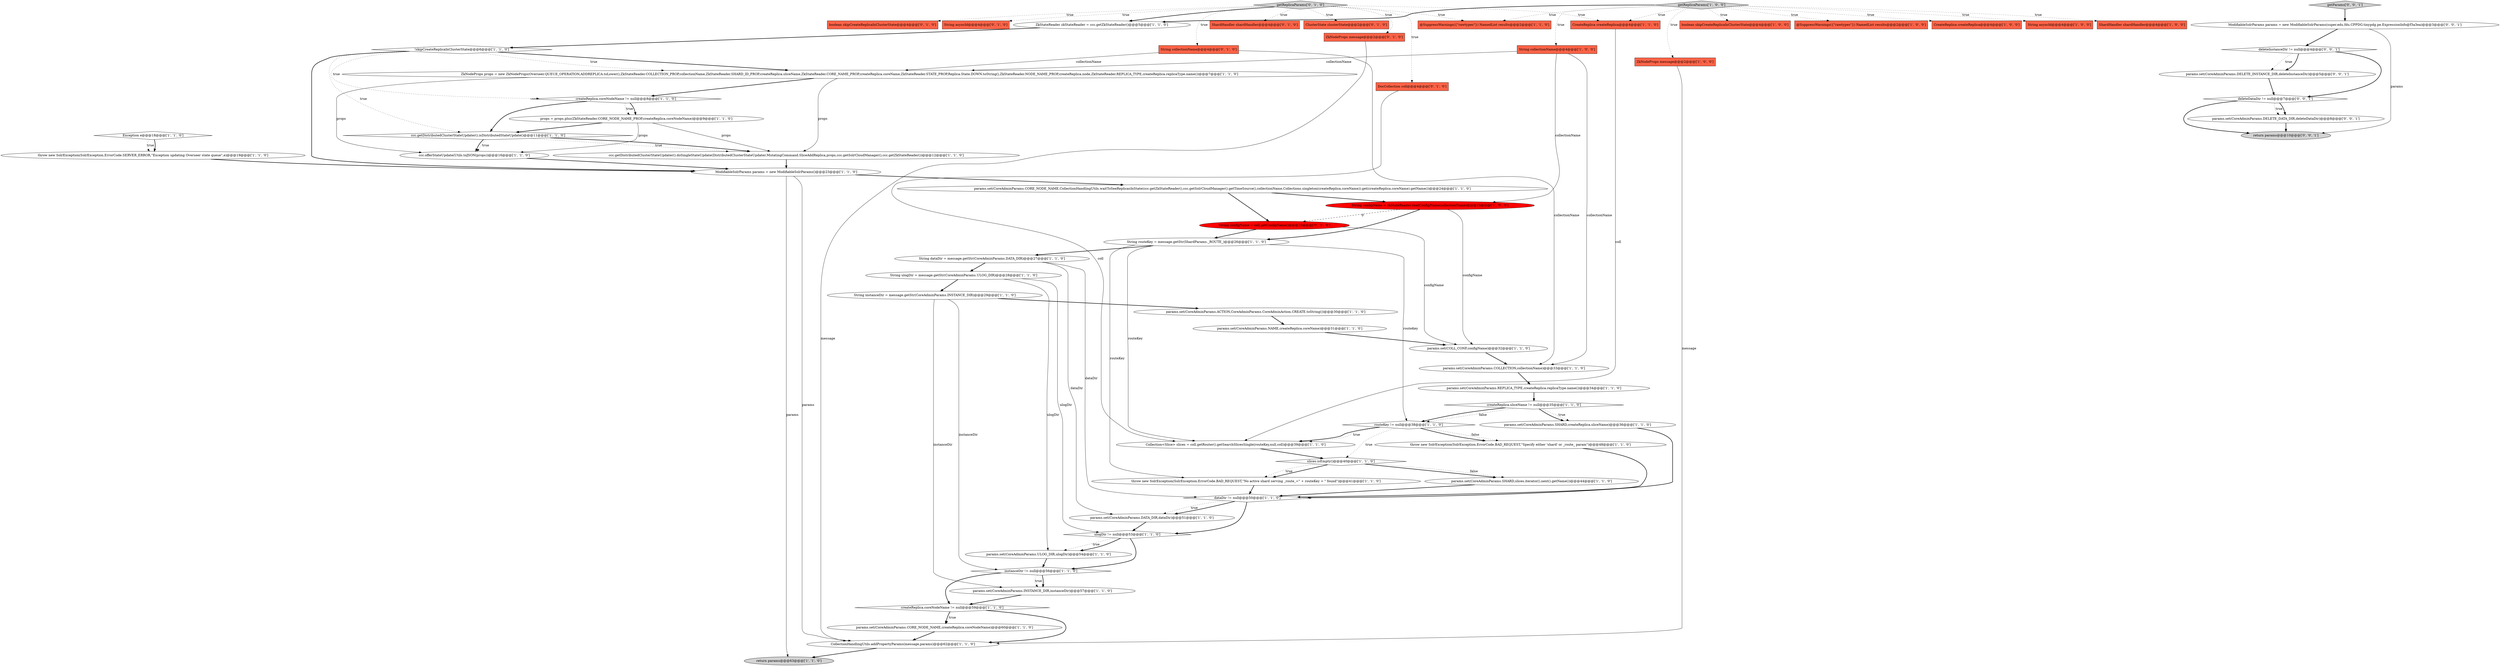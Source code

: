 digraph {
35 [style = filled, label = "params.set(CoreAdminParams.SHARD,slices.iterator().next().getName())@@@44@@@['1', '1', '0']", fillcolor = white, shape = ellipse image = "AAA0AAABBB1BBB"];
1 [style = filled, label = "ModifiableSolrParams params = new ModifiableSolrParams()@@@23@@@['1', '1', '0']", fillcolor = white, shape = ellipse image = "AAA0AAABBB1BBB"];
13 [style = filled, label = "params.set(CoreAdminParams.DATA_DIR,dataDir)@@@51@@@['1', '1', '0']", fillcolor = white, shape = ellipse image = "AAA0AAABBB1BBB"];
22 [style = filled, label = "ZkNodeProps message@@@2@@@['1', '0', '0']", fillcolor = tomato, shape = box image = "AAA0AAABBB1BBB"];
60 [style = filled, label = "deleteInstanceDir != null@@@4@@@['0', '0', '1']", fillcolor = white, shape = diamond image = "AAA0AAABBB3BBB"];
53 [style = filled, label = "ZkNodeProps message@@@2@@@['0', '1', '0']", fillcolor = tomato, shape = box image = "AAA0AAABBB2BBB"];
54 [style = filled, label = "String asyncId@@@4@@@['0', '1', '0']", fillcolor = tomato, shape = box image = "AAA0AAABBB2BBB"];
59 [style = filled, label = "params.set(CoreAdminParams.DELETE_INSTANCE_DIR,deleteInstanceDir)@@@5@@@['0', '0', '1']", fillcolor = white, shape = ellipse image = "AAA0AAABBB3BBB"];
49 [style = filled, label = "CreateReplica createReplica@@@4@@@['1', '1', '0']", fillcolor = tomato, shape = box image = "AAA0AAABBB1BBB"];
39 [style = filled, label = "boolean skipCreateReplicaInClusterState@@@4@@@['1', '0', '0']", fillcolor = tomato, shape = box image = "AAA0AAABBB1BBB"];
9 [style = filled, label = "return params@@@63@@@['1', '1', '0']", fillcolor = lightgray, shape = ellipse image = "AAA0AAABBB1BBB"];
63 [style = filled, label = "deleteDataDir != null@@@7@@@['0', '0', '1']", fillcolor = white, shape = diamond image = "AAA0AAABBB3BBB"];
17 [style = filled, label = "createReplica.coreNodeName != null@@@59@@@['1', '1', '0']", fillcolor = white, shape = diamond image = "AAA0AAABBB1BBB"];
41 [style = filled, label = "params.set(COLL_CONF,configName)@@@32@@@['1', '1', '0']", fillcolor = white, shape = ellipse image = "AAA0AAABBB1BBB"];
36 [style = filled, label = "ulogDir != null@@@53@@@['1', '1', '0']", fillcolor = white, shape = diamond image = "AAA0AAABBB1BBB"];
48 [style = filled, label = "ccc.getDistributedClusterStateUpdater().doSingleStateUpdate(DistributedClusterStateUpdater.MutatingCommand.SliceAddReplica,props,ccc.getSolrCloudManager(),ccc.getZkStateReader())@@@12@@@['1', '1', '0']", fillcolor = white, shape = ellipse image = "AAA0AAABBB1BBB"];
19 [style = filled, label = "instanceDir != null@@@56@@@['1', '1', '0']", fillcolor = white, shape = diamond image = "AAA0AAABBB1BBB"];
30 [style = filled, label = "createReplica.sliceName != null@@@35@@@['1', '1', '0']", fillcolor = white, shape = diamond image = "AAA0AAABBB1BBB"];
2 [style = filled, label = "slices.isEmpty()@@@40@@@['1', '1', '0']", fillcolor = white, shape = diamond image = "AAA0AAABBB1BBB"];
8 [style = filled, label = "String dataDir = message.getStr(CoreAdminParams.DATA_DIR)@@@27@@@['1', '1', '0']", fillcolor = white, shape = ellipse image = "AAA0AAABBB1BBB"];
55 [style = filled, label = "ShardHandler shardHandler@@@4@@@['0', '1', '0']", fillcolor = tomato, shape = box image = "AAA0AAABBB2BBB"];
10 [style = filled, label = "routeKey != null@@@38@@@['1', '1', '0']", fillcolor = white, shape = diamond image = "AAA0AAABBB1BBB"];
56 [style = filled, label = "ClusterState clusterState@@@2@@@['0', '1', '0']", fillcolor = tomato, shape = box image = "AAA0AAABBB2BBB"];
62 [style = filled, label = "ModifiableSolrParams params = new ModifiableSolrParams(super.edu.fdu.CPPDG.tinypdg.pe.ExpressionInfo@f3a3ea)@@@3@@@['0', '0', '1']", fillcolor = white, shape = ellipse image = "AAA0AAABBB3BBB"];
24 [style = filled, label = "ccc.offerStateUpdate(Utils.toJSON(props))@@@16@@@['1', '1', '0']", fillcolor = white, shape = ellipse image = "AAA0AAABBB1BBB"];
7 [style = filled, label = "dataDir != null@@@50@@@['1', '1', '0']", fillcolor = white, shape = diamond image = "AAA0AAABBB1BBB"];
20 [style = filled, label = "createReplica.coreNodeName != null@@@8@@@['1', '1', '0']", fillcolor = white, shape = diamond image = "AAA0AAABBB1BBB"];
25 [style = filled, label = "!skipCreateReplicaInClusterState@@@6@@@['1', '1', '0']", fillcolor = white, shape = diamond image = "AAA0AAABBB1BBB"];
51 [style = filled, label = "boolean skipCreateReplicaInClusterState@@@4@@@['0', '1', '0']", fillcolor = tomato, shape = box image = "AAA0AAABBB2BBB"];
32 [style = filled, label = "String collectionName@@@4@@@['1', '0', '0']", fillcolor = tomato, shape = box image = "AAA0AAABBB1BBB"];
57 [style = filled, label = "String collectionName@@@4@@@['0', '1', '0']", fillcolor = tomato, shape = box image = "AAA0AAABBB2BBB"];
40 [style = filled, label = "ZkStateReader zkStateReader = ccc.getZkStateReader()@@@5@@@['1', '1', '0']", fillcolor = white, shape = ellipse image = "AAA0AAABBB1BBB"];
4 [style = filled, label = "CollectionHandlingUtils.addPropertyParams(message,params)@@@62@@@['1', '1', '0']", fillcolor = white, shape = ellipse image = "AAA0AAABBB1BBB"];
5 [style = filled, label = "@SuppressWarnings({\"rawtypes\"}) NamedList results@@@2@@@['1', '0', '0']", fillcolor = tomato, shape = box image = "AAA0AAABBB1BBB"];
42 [style = filled, label = "Collection<Slice> slices = coll.getRouter().getSearchSlicesSingle(routeKey,null,coll)@@@39@@@['1', '1', '0']", fillcolor = white, shape = ellipse image = "AAA0AAABBB1BBB"];
64 [style = filled, label = "return params@@@10@@@['0', '0', '1']", fillcolor = lightgray, shape = ellipse image = "AAA0AAABBB3BBB"];
18 [style = filled, label = "String configName = zkStateReader.readConfigName(collectionName)@@@25@@@['1', '0', '0']", fillcolor = red, shape = ellipse image = "AAA1AAABBB1BBB"];
34 [style = filled, label = "throw new SolrException(SolrException.ErrorCode.BAD_REQUEST,\"No active shard serving _route_=\" + routeKey + \" found\")@@@41@@@['1', '1', '0']", fillcolor = white, shape = ellipse image = "AAA0AAABBB1BBB"];
47 [style = filled, label = "String instanceDir = message.getStr(CoreAdminParams.INSTANCE_DIR)@@@29@@@['1', '1', '0']", fillcolor = white, shape = ellipse image = "AAA0AAABBB1BBB"];
31 [style = filled, label = "params.set(CoreAdminParams.COLLECTION,collectionName)@@@33@@@['1', '1', '0']", fillcolor = white, shape = ellipse image = "AAA0AAABBB1BBB"];
21 [style = filled, label = "params.set(CoreAdminParams.CORE_NODE_NAME,createReplica.coreNodeName)@@@60@@@['1', '1', '0']", fillcolor = white, shape = ellipse image = "AAA0AAABBB1BBB"];
44 [style = filled, label = "params.set(CoreAdminParams.ACTION,CoreAdminParams.CoreAdminAction.CREATE.toString())@@@30@@@['1', '1', '0']", fillcolor = white, shape = ellipse image = "AAA0AAABBB1BBB"];
61 [style = filled, label = "params.set(CoreAdminParams.DELETE_DATA_DIR,deleteDataDir)@@@8@@@['0', '0', '1']", fillcolor = white, shape = ellipse image = "AAA0AAABBB3BBB"];
37 [style = filled, label = "@SuppressWarnings({\"rawtypes\"}) NamedList results@@@2@@@['1', '1', '0']", fillcolor = tomato, shape = box image = "AAA0AAABBB1BBB"];
27 [style = filled, label = "params.set(CoreAdminParams.REPLICA_TYPE,createReplica.replicaType.name())@@@34@@@['1', '1', '0']", fillcolor = white, shape = ellipse image = "AAA0AAABBB1BBB"];
3 [style = filled, label = "params.set(CoreAdminParams.NAME,createReplica.coreName)@@@31@@@['1', '1', '0']", fillcolor = white, shape = ellipse image = "AAA0AAABBB1BBB"];
65 [style = filled, label = "getParams['0', '0', '1']", fillcolor = lightgray, shape = diamond image = "AAA0AAABBB3BBB"];
52 [style = filled, label = "DocCollection coll@@@4@@@['0', '1', '0']", fillcolor = tomato, shape = box image = "AAA0AAABBB2BBB"];
43 [style = filled, label = "throw new SolrException(SolrException.ErrorCode.SERVER_ERROR,\"Exception updating Overseer state queue\",e)@@@19@@@['1', '1', '0']", fillcolor = white, shape = ellipse image = "AAA0AAABBB1BBB"];
23 [style = filled, label = "params.set(CoreAdminParams.ULOG_DIR,ulogDir)@@@54@@@['1', '1', '0']", fillcolor = white, shape = ellipse image = "AAA0AAABBB1BBB"];
0 [style = filled, label = "ZkNodeProps props = new ZkNodeProps(Overseer.QUEUE_OPERATION,ADDREPLICA.toLower(),ZkStateReader.COLLECTION_PROP,collectionName,ZkStateReader.SHARD_ID_PROP,createReplica.sliceName,ZkStateReader.CORE_NAME_PROP,createReplica.coreName,ZkStateReader.STATE_PROP,Replica.State.DOWN.toString(),ZkStateReader.NODE_NAME_PROP,createReplica.node,ZkStateReader.REPLICA_TYPE,createReplica.replicaType.name())@@@7@@@['1', '1', '0']", fillcolor = white, shape = ellipse image = "AAA0AAABBB1BBB"];
16 [style = filled, label = "throw new SolrException(SolrException.ErrorCode.BAD_REQUEST,\"Specify either 'shard' or _route_ param\")@@@48@@@['1', '1', '0']", fillcolor = white, shape = ellipse image = "AAA0AAABBB1BBB"];
6 [style = filled, label = "params.set(CoreAdminParams.INSTANCE_DIR,instanceDir)@@@57@@@['1', '1', '0']", fillcolor = white, shape = ellipse image = "AAA0AAABBB1BBB"];
29 [style = filled, label = "ccc.getDistributedClusterStateUpdater().isDistributedStateUpdate()@@@11@@@['1', '1', '0']", fillcolor = white, shape = diamond image = "AAA0AAABBB1BBB"];
33 [style = filled, label = "props = props.plus(ZkStateReader.CORE_NODE_NAME_PROP,createReplica.coreNodeName)@@@9@@@['1', '1', '0']", fillcolor = white, shape = ellipse image = "AAA0AAABBB1BBB"];
46 [style = filled, label = "CreateReplica createReplica@@@4@@@['1', '0', '0']", fillcolor = tomato, shape = box image = "AAA0AAABBB1BBB"];
28 [style = filled, label = "String routeKey = message.getStr(ShardParams._ROUTE_)@@@26@@@['1', '1', '0']", fillcolor = white, shape = ellipse image = "AAA0AAABBB1BBB"];
38 [style = filled, label = "String asyncId@@@4@@@['1', '0', '0']", fillcolor = tomato, shape = box image = "AAA0AAABBB1BBB"];
15 [style = filled, label = "ShardHandler shardHandler@@@4@@@['1', '0', '0']", fillcolor = tomato, shape = box image = "AAA0AAABBB1BBB"];
45 [style = filled, label = "params.set(CoreAdminParams.CORE_NODE_NAME,CollectionHandlingUtils.waitToSeeReplicasInState(ccc.getZkStateReader(),ccc.getSolrCloudManager().getTimeSource(),collectionName,Collections.singleton(createReplica.coreName)).get(createReplica.coreName).getName())@@@24@@@['1', '1', '0']", fillcolor = white, shape = ellipse image = "AAA0AAABBB1BBB"];
50 [style = filled, label = "getReplicaParams['0', '1', '0']", fillcolor = lightgray, shape = diamond image = "AAA0AAABBB2BBB"];
58 [style = filled, label = "String configName = coll.getConfigName()@@@25@@@['0', '1', '0']", fillcolor = red, shape = ellipse image = "AAA1AAABBB2BBB"];
26 [style = filled, label = "Exception e@@@18@@@['1', '1', '0']", fillcolor = white, shape = diamond image = "AAA0AAABBB1BBB"];
14 [style = filled, label = "getReplicaParams['1', '0', '0']", fillcolor = lightgray, shape = diamond image = "AAA0AAABBB1BBB"];
11 [style = filled, label = "String ulogDir = message.getStr(CoreAdminParams.ULOG_DIR)@@@28@@@['1', '1', '0']", fillcolor = white, shape = ellipse image = "AAA0AAABBB1BBB"];
12 [style = filled, label = "params.set(CoreAdminParams.SHARD,createReplica.sliceName)@@@36@@@['1', '1', '0']", fillcolor = white, shape = ellipse image = "AAA0AAABBB1BBB"];
58->28 [style = bold, label=""];
2->35 [style = bold, label=""];
1->9 [style = solid, label="params"];
14->32 [style = dotted, label="true"];
25->1 [style = bold, label=""];
50->52 [style = dotted, label="true"];
29->48 [style = dotted, label="true"];
32->0 [style = solid, label="collectionName"];
62->64 [style = solid, label="params"];
65->62 [style = bold, label=""];
16->7 [style = bold, label=""];
40->25 [style = bold, label=""];
14->22 [style = dotted, label="true"];
25->29 [style = dotted, label="true"];
33->48 [style = solid, label="props"];
32->18 [style = solid, label="collectionName"];
12->7 [style = bold, label=""];
60->59 [style = dotted, label="true"];
61->64 [style = bold, label=""];
0->24 [style = solid, label="props"];
22->4 [style = solid, label="message"];
10->42 [style = dotted, label="true"];
63->61 [style = dotted, label="true"];
43->1 [style = bold, label=""];
13->36 [style = bold, label=""];
28->42 [style = solid, label="routeKey"];
14->39 [style = dotted, label="true"];
60->63 [style = bold, label=""];
0->48 [style = solid, label="props"];
10->16 [style = dotted, label="false"];
8->11 [style = bold, label=""];
48->1 [style = bold, label=""];
17->21 [style = bold, label=""];
35->7 [style = bold, label=""];
50->55 [style = dotted, label="true"];
50->37 [style = dotted, label="true"];
42->2 [style = bold, label=""];
30->10 [style = dotted, label="false"];
7->13 [style = dotted, label="true"];
44->3 [style = bold, label=""];
27->30 [style = bold, label=""];
62->60 [style = bold, label=""];
2->34 [style = bold, label=""];
30->12 [style = dotted, label="true"];
50->51 [style = dotted, label="true"];
26->43 [style = bold, label=""];
19->6 [style = bold, label=""];
11->36 [style = solid, label="ulogDir"];
18->28 [style = bold, label=""];
58->41 [style = solid, label="configName"];
33->29 [style = bold, label=""];
26->43 [style = dotted, label="true"];
8->13 [style = solid, label="dataDir"];
11->23 [style = solid, label="ulogDir"];
33->24 [style = solid, label="props"];
49->42 [style = solid, label="coll"];
32->31 [style = solid, label="collectionName"];
31->27 [style = bold, label=""];
14->37 [style = dotted, label="true"];
25->20 [style = dotted, label="true"];
59->63 [style = bold, label=""];
30->10 [style = bold, label=""];
47->44 [style = bold, label=""];
0->20 [style = bold, label=""];
17->21 [style = dotted, label="true"];
1->45 [style = bold, label=""];
21->4 [style = bold, label=""];
25->0 [style = bold, label=""];
6->17 [style = bold, label=""];
4->9 [style = bold, label=""];
50->49 [style = dotted, label="true"];
50->54 [style = dotted, label="true"];
28->10 [style = solid, label="routeKey"];
53->4 [style = solid, label="message"];
19->17 [style = bold, label=""];
28->34 [style = solid, label="routeKey"];
45->58 [style = bold, label=""];
50->57 [style = dotted, label="true"];
8->7 [style = solid, label="dataDir"];
50->53 [style = dotted, label="true"];
30->12 [style = bold, label=""];
14->5 [style = dotted, label="true"];
20->33 [style = dotted, label="true"];
10->16 [style = bold, label=""];
10->2 [style = dotted, label="true"];
3->41 [style = bold, label=""];
28->8 [style = bold, label=""];
23->19 [style = bold, label=""];
11->47 [style = bold, label=""];
47->19 [style = solid, label="instanceDir"];
41->31 [style = bold, label=""];
63->61 [style = bold, label=""];
24->1 [style = bold, label=""];
14->49 [style = dotted, label="true"];
36->23 [style = dotted, label="true"];
29->24 [style = dotted, label="true"];
17->4 [style = bold, label=""];
7->36 [style = bold, label=""];
36->19 [style = bold, label=""];
45->18 [style = bold, label=""];
7->13 [style = bold, label=""];
57->31 [style = solid, label="collectionName"];
52->42 [style = solid, label="coll"];
20->29 [style = bold, label=""];
2->34 [style = dotted, label="true"];
63->64 [style = bold, label=""];
34->7 [style = bold, label=""];
57->0 [style = solid, label="collectionName"];
25->0 [style = dotted, label="true"];
60->59 [style = bold, label=""];
47->6 [style = solid, label="instanceDir"];
20->33 [style = bold, label=""];
14->15 [style = dotted, label="true"];
14->38 [style = dotted, label="true"];
36->23 [style = bold, label=""];
14->46 [style = dotted, label="true"];
10->42 [style = bold, label=""];
18->41 [style = solid, label="configName"];
50->40 [style = bold, label=""];
50->56 [style = dotted, label="true"];
1->4 [style = solid, label="params"];
2->35 [style = dotted, label="false"];
19->6 [style = dotted, label="true"];
29->48 [style = bold, label=""];
18->58 [style = dashed, label="0"];
29->24 [style = bold, label=""];
14->40 [style = bold, label=""];
}
